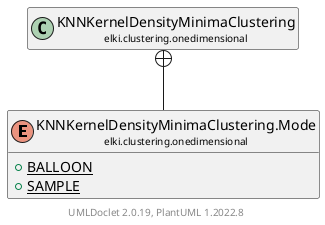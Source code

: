 @startuml
    remove .*\.(Instance|Par|Parameterizer|Factory)$
    set namespaceSeparator none
    hide empty fields
    hide empty methods

    enum "<size:14>KNNKernelDensityMinimaClustering.Mode\n<size:10>elki.clustering.onedimensional" as elki.clustering.onedimensional.KNNKernelDensityMinimaClustering.Mode [[KNNKernelDensityMinimaClustering.Mode.html]] {
        {static} +BALLOON
        {static} +SAMPLE
    }

    class "<size:14>KNNKernelDensityMinimaClustering\n<size:10>elki.clustering.onedimensional" as elki.clustering.onedimensional.KNNKernelDensityMinimaClustering [[KNNKernelDensityMinimaClustering.html]]

    elki.clustering.onedimensional.KNNKernelDensityMinimaClustering +-- elki.clustering.onedimensional.KNNKernelDensityMinimaClustering.Mode

    center footer UMLDoclet 2.0.19, PlantUML 1.2022.8
@enduml
